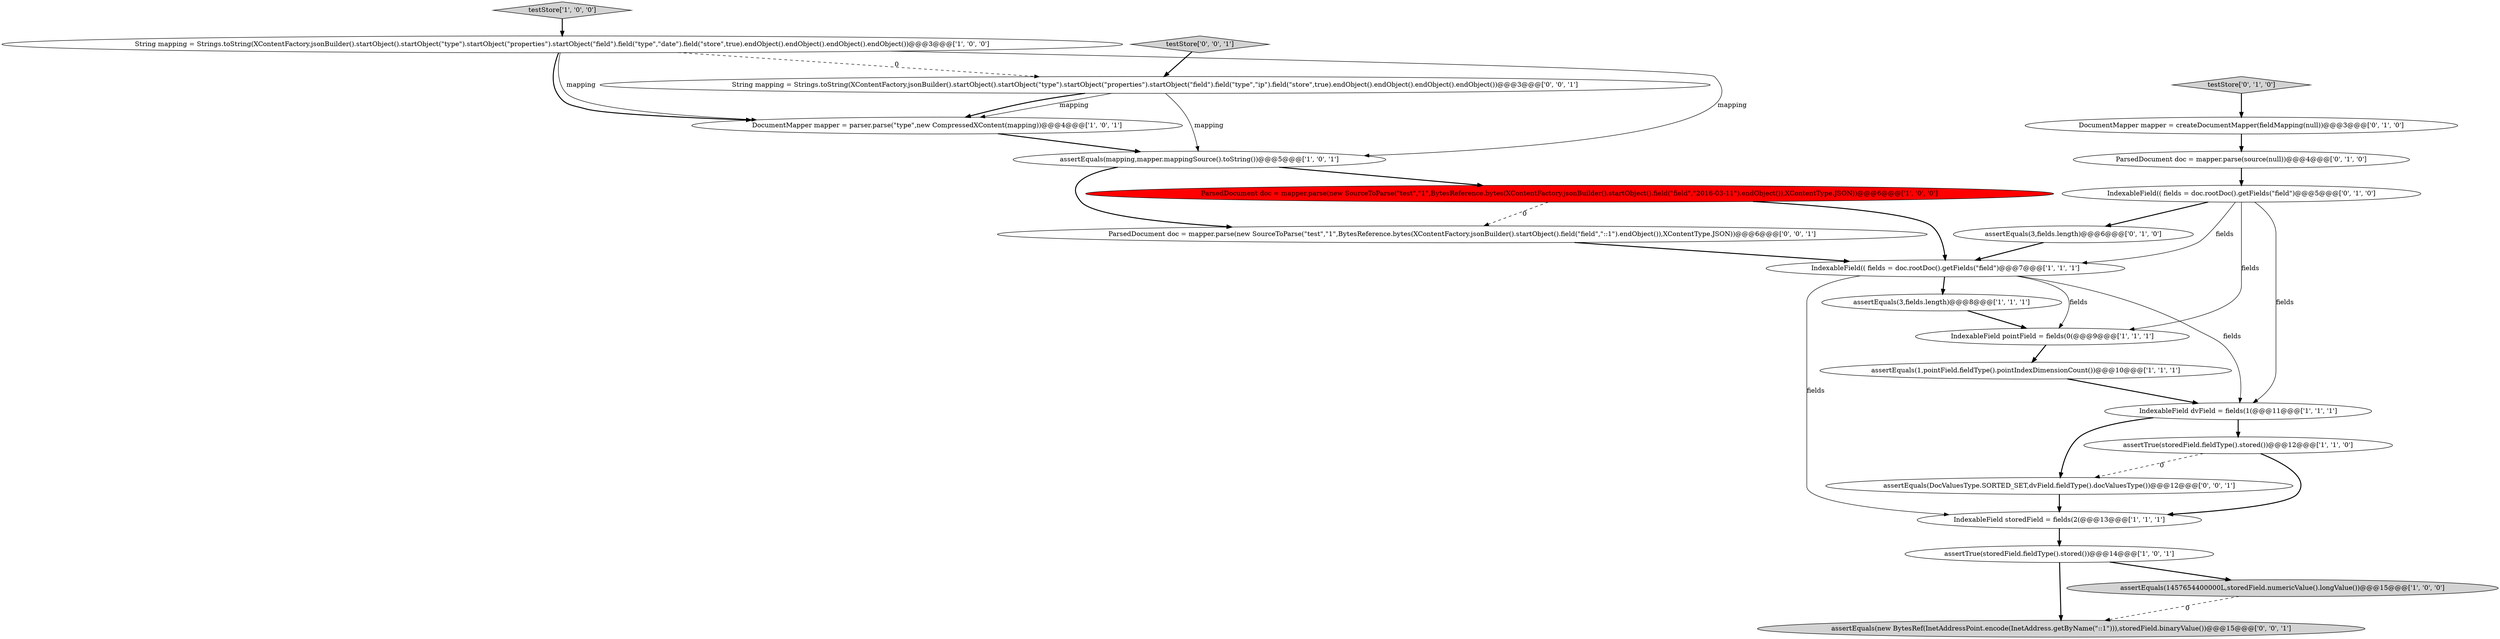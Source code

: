 digraph {
3 [style = filled, label = "IndexableField storedField = fields(2(@@@13@@@['1', '1', '1']", fillcolor = white, shape = ellipse image = "AAA0AAABBB1BBB"];
16 [style = filled, label = "testStore['0', '1', '0']", fillcolor = lightgray, shape = diamond image = "AAA0AAABBB2BBB"];
22 [style = filled, label = "assertEquals(DocValuesType.SORTED_SET,dvField.fieldType().docValuesType())@@@12@@@['0', '0', '1']", fillcolor = white, shape = ellipse image = "AAA0AAABBB3BBB"];
23 [style = filled, label = "String mapping = Strings.toString(XContentFactory.jsonBuilder().startObject().startObject(\"type\").startObject(\"properties\").startObject(\"field\").field(\"type\",\"ip\").field(\"store\",true).endObject().endObject().endObject().endObject())@@@3@@@['0', '0', '1']", fillcolor = white, shape = ellipse image = "AAA0AAABBB3BBB"];
9 [style = filled, label = "assertEquals(1,pointField.fieldType().pointIndexDimensionCount())@@@10@@@['1', '1', '1']", fillcolor = white, shape = ellipse image = "AAA0AAABBB1BBB"];
5 [style = filled, label = "assertEquals(mapping,mapper.mappingSource().toString())@@@5@@@['1', '0', '1']", fillcolor = white, shape = ellipse image = "AAA0AAABBB1BBB"];
21 [style = filled, label = "testStore['0', '0', '1']", fillcolor = lightgray, shape = diamond image = "AAA0AAABBB3BBB"];
1 [style = filled, label = "IndexableField(( fields = doc.rootDoc().getFields(\"field\")@@@7@@@['1', '1', '1']", fillcolor = white, shape = ellipse image = "AAA0AAABBB1BBB"];
19 [style = filled, label = "ParsedDocument doc = mapper.parse(new SourceToParse(\"test\",\"1\",BytesReference.bytes(XContentFactory.jsonBuilder().startObject().field(\"field\",\"::1\").endObject()),XContentType.JSON))@@@6@@@['0', '0', '1']", fillcolor = white, shape = ellipse image = "AAA0AAABBB3BBB"];
12 [style = filled, label = "testStore['1', '0', '0']", fillcolor = lightgray, shape = diamond image = "AAA0AAABBB1BBB"];
18 [style = filled, label = "assertEquals(3,fields.length)@@@6@@@['0', '1', '0']", fillcolor = white, shape = ellipse image = "AAA0AAABBB2BBB"];
7 [style = filled, label = "assertEquals(3,fields.length)@@@8@@@['1', '1', '1']", fillcolor = white, shape = ellipse image = "AAA0AAABBB1BBB"];
0 [style = filled, label = "String mapping = Strings.toString(XContentFactory.jsonBuilder().startObject().startObject(\"type\").startObject(\"properties\").startObject(\"field\").field(\"type\",\"date\").field(\"store\",true).endObject().endObject().endObject().endObject())@@@3@@@['1', '0', '0']", fillcolor = white, shape = ellipse image = "AAA0AAABBB1BBB"];
15 [style = filled, label = "IndexableField(( fields = doc.rootDoc().getFields(\"field\")@@@5@@@['0', '1', '0']", fillcolor = white, shape = ellipse image = "AAA0AAABBB2BBB"];
20 [style = filled, label = "assertEquals(new BytesRef(InetAddressPoint.encode(InetAddress.getByName(\"::1\"))),storedField.binaryValue())@@@15@@@['0', '0', '1']", fillcolor = lightgray, shape = ellipse image = "AAA0AAABBB3BBB"];
6 [style = filled, label = "ParsedDocument doc = mapper.parse(new SourceToParse(\"test\",\"1\",BytesReference.bytes(XContentFactory.jsonBuilder().startObject().field(\"field\",\"2016-03-11\").endObject()),XContentType.JSON))@@@6@@@['1', '0', '0']", fillcolor = red, shape = ellipse image = "AAA1AAABBB1BBB"];
8 [style = filled, label = "IndexableField dvField = fields(1(@@@11@@@['1', '1', '1']", fillcolor = white, shape = ellipse image = "AAA0AAABBB1BBB"];
17 [style = filled, label = "DocumentMapper mapper = createDocumentMapper(fieldMapping(null))@@@3@@@['0', '1', '0']", fillcolor = white, shape = ellipse image = "AAA0AAABBB2BBB"];
2 [style = filled, label = "assertTrue(storedField.fieldType().stored())@@@14@@@['1', '0', '1']", fillcolor = white, shape = ellipse image = "AAA0AAABBB1BBB"];
14 [style = filled, label = "ParsedDocument doc = mapper.parse(source(null))@@@4@@@['0', '1', '0']", fillcolor = white, shape = ellipse image = "AAA0AAABBB2BBB"];
11 [style = filled, label = "assertEquals(1457654400000L,storedField.numericValue().longValue())@@@15@@@['1', '0', '0']", fillcolor = lightgray, shape = ellipse image = "AAA0AAABBB1BBB"];
4 [style = filled, label = "assertTrue(storedField.fieldType().stored())@@@12@@@['1', '1', '0']", fillcolor = white, shape = ellipse image = "AAA0AAABBB1BBB"];
13 [style = filled, label = "IndexableField pointField = fields(0(@@@9@@@['1', '1', '1']", fillcolor = white, shape = ellipse image = "AAA0AAABBB1BBB"];
10 [style = filled, label = "DocumentMapper mapper = parser.parse(\"type\",new CompressedXContent(mapping))@@@4@@@['1', '0', '1']", fillcolor = white, shape = ellipse image = "AAA0AAABBB1BBB"];
7->13 [style = bold, label=""];
4->3 [style = bold, label=""];
15->8 [style = solid, label="fields"];
23->10 [style = solid, label="mapping"];
2->20 [style = bold, label=""];
1->3 [style = solid, label="fields"];
11->20 [style = dashed, label="0"];
0->23 [style = dashed, label="0"];
4->22 [style = dashed, label="0"];
16->17 [style = bold, label=""];
9->8 [style = bold, label=""];
12->0 [style = bold, label=""];
1->7 [style = bold, label=""];
15->18 [style = bold, label=""];
0->10 [style = solid, label="mapping"];
8->22 [style = bold, label=""];
23->5 [style = solid, label="mapping"];
5->19 [style = bold, label=""];
6->1 [style = bold, label=""];
22->3 [style = bold, label=""];
19->1 [style = bold, label=""];
0->10 [style = bold, label=""];
0->5 [style = solid, label="mapping"];
10->5 [style = bold, label=""];
5->6 [style = bold, label=""];
3->2 [style = bold, label=""];
18->1 [style = bold, label=""];
17->14 [style = bold, label=""];
6->19 [style = dashed, label="0"];
1->13 [style = solid, label="fields"];
23->10 [style = bold, label=""];
14->15 [style = bold, label=""];
15->1 [style = solid, label="fields"];
1->8 [style = solid, label="fields"];
15->13 [style = solid, label="fields"];
13->9 [style = bold, label=""];
8->4 [style = bold, label=""];
2->11 [style = bold, label=""];
21->23 [style = bold, label=""];
}
